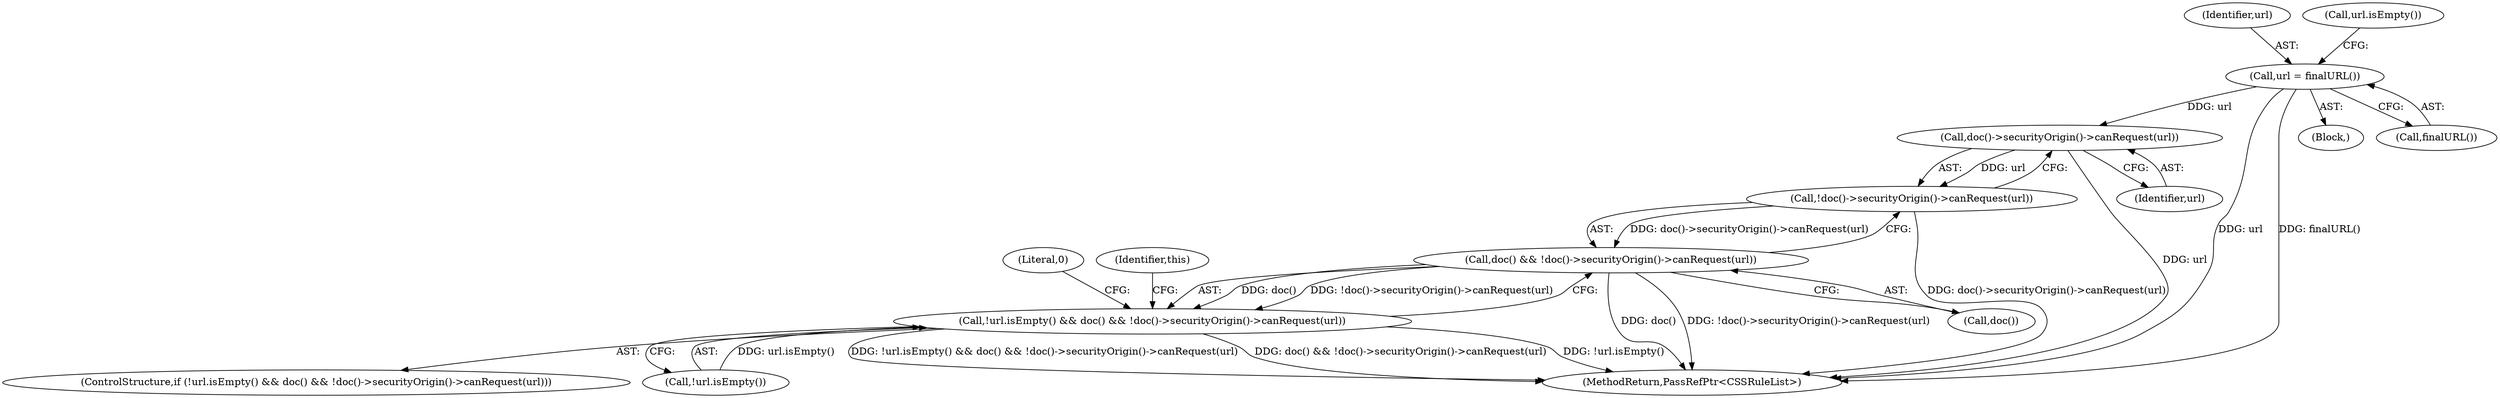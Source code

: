 digraph "0_Chrome_3eb1f512d8646db3a70aaef108a8f5ad8b3f013d@API" {
"1000104" [label="(Call,url = finalURL())"];
"1000114" [label="(Call,doc()->securityOrigin()->canRequest(url))"];
"1000113" [label="(Call,!doc()->securityOrigin()->canRequest(url))"];
"1000111" [label="(Call,doc() && !doc()->securityOrigin()->canRequest(url))"];
"1000108" [label="(Call,!url.isEmpty() && doc() && !doc()->securityOrigin()->canRequest(url))"];
"1000122" [label="(MethodReturn,PassRefPtr<CSSRuleList>)"];
"1000108" [label="(Call,!url.isEmpty() && doc() && !doc()->securityOrigin()->canRequest(url))"];
"1000104" [label="(Call,url = finalURL())"];
"1000105" [label="(Identifier,url)"];
"1000110" [label="(Call,url.isEmpty())"];
"1000107" [label="(ControlStructure,if (!url.isEmpty() && doc() && !doc()->securityOrigin()->canRequest(url)))"];
"1000109" [label="(Call,!url.isEmpty())"];
"1000102" [label="(Block,)"];
"1000117" [label="(Literal,0)"];
"1000106" [label="(Call,finalURL())"];
"1000111" [label="(Call,doc() && !doc()->securityOrigin()->canRequest(url))"];
"1000120" [label="(Identifier,this)"];
"1000113" [label="(Call,!doc()->securityOrigin()->canRequest(url))"];
"1000115" [label="(Identifier,url)"];
"1000112" [label="(Call,doc())"];
"1000114" [label="(Call,doc()->securityOrigin()->canRequest(url))"];
"1000104" -> "1000102"  [label="AST: "];
"1000104" -> "1000106"  [label="CFG: "];
"1000105" -> "1000104"  [label="AST: "];
"1000106" -> "1000104"  [label="AST: "];
"1000110" -> "1000104"  [label="CFG: "];
"1000104" -> "1000122"  [label="DDG: url"];
"1000104" -> "1000122"  [label="DDG: finalURL()"];
"1000104" -> "1000114"  [label="DDG: url"];
"1000114" -> "1000113"  [label="AST: "];
"1000114" -> "1000115"  [label="CFG: "];
"1000115" -> "1000114"  [label="AST: "];
"1000113" -> "1000114"  [label="CFG: "];
"1000114" -> "1000122"  [label="DDG: url"];
"1000114" -> "1000113"  [label="DDG: url"];
"1000113" -> "1000111"  [label="AST: "];
"1000111" -> "1000113"  [label="CFG: "];
"1000113" -> "1000122"  [label="DDG: doc()->securityOrigin()->canRequest(url)"];
"1000113" -> "1000111"  [label="DDG: doc()->securityOrigin()->canRequest(url)"];
"1000111" -> "1000108"  [label="AST: "];
"1000111" -> "1000112"  [label="CFG: "];
"1000112" -> "1000111"  [label="AST: "];
"1000108" -> "1000111"  [label="CFG: "];
"1000111" -> "1000122"  [label="DDG: doc()"];
"1000111" -> "1000122"  [label="DDG: !doc()->securityOrigin()->canRequest(url)"];
"1000111" -> "1000108"  [label="DDG: doc()"];
"1000111" -> "1000108"  [label="DDG: !doc()->securityOrigin()->canRequest(url)"];
"1000108" -> "1000107"  [label="AST: "];
"1000108" -> "1000109"  [label="CFG: "];
"1000109" -> "1000108"  [label="AST: "];
"1000117" -> "1000108"  [label="CFG: "];
"1000120" -> "1000108"  [label="CFG: "];
"1000108" -> "1000122"  [label="DDG: !url.isEmpty() && doc() && !doc()->securityOrigin()->canRequest(url)"];
"1000108" -> "1000122"  [label="DDG: doc() && !doc()->securityOrigin()->canRequest(url)"];
"1000108" -> "1000122"  [label="DDG: !url.isEmpty()"];
"1000109" -> "1000108"  [label="DDG: url.isEmpty()"];
}

